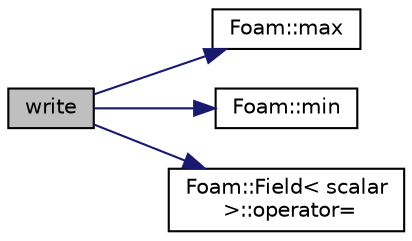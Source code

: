digraph "write"
{
  bgcolor="transparent";
  edge [fontname="Helvetica",fontsize="10",labelfontname="Helvetica",labelfontsize="10"];
  node [fontname="Helvetica",fontsize="10",shape=record];
  rankdir="LR";
  Node1 [label="write",height=0.2,width=0.4,color="black", fillcolor="grey75", style="filled" fontcolor="black"];
  Node1 -> Node2 [color="midnightblue",fontsize="10",style="solid",fontname="Helvetica"];
  Node2 [label="Foam::max",height=0.2,width=0.4,color="black",URL="$namespaceFoam.html#a0e0c00c14acbabe88eec56a8b0fa2806",tooltip="Find the max value in labelHashSet, optionally limited by second argument. "];
  Node1 -> Node3 [color="midnightblue",fontsize="10",style="solid",fontname="Helvetica"];
  Node3 [label="Foam::min",height=0.2,width=0.4,color="black",URL="$namespaceFoam.html#a96b65441175bbfb9a869045dc05fb0b9",tooltip="Find the min value in labelHashSet, optionally limited by second argument. "];
  Node1 -> Node4 [color="midnightblue",fontsize="10",style="solid",fontname="Helvetica"];
  Node4 [label="Foam::Field\< scalar\l \>::operator=",height=0.2,width=0.4,color="black",URL="$classFoam_1_1Field.html#a4356fadebc9e59fb8189733d26c75605",tooltip="Copy assignment. "];
}
